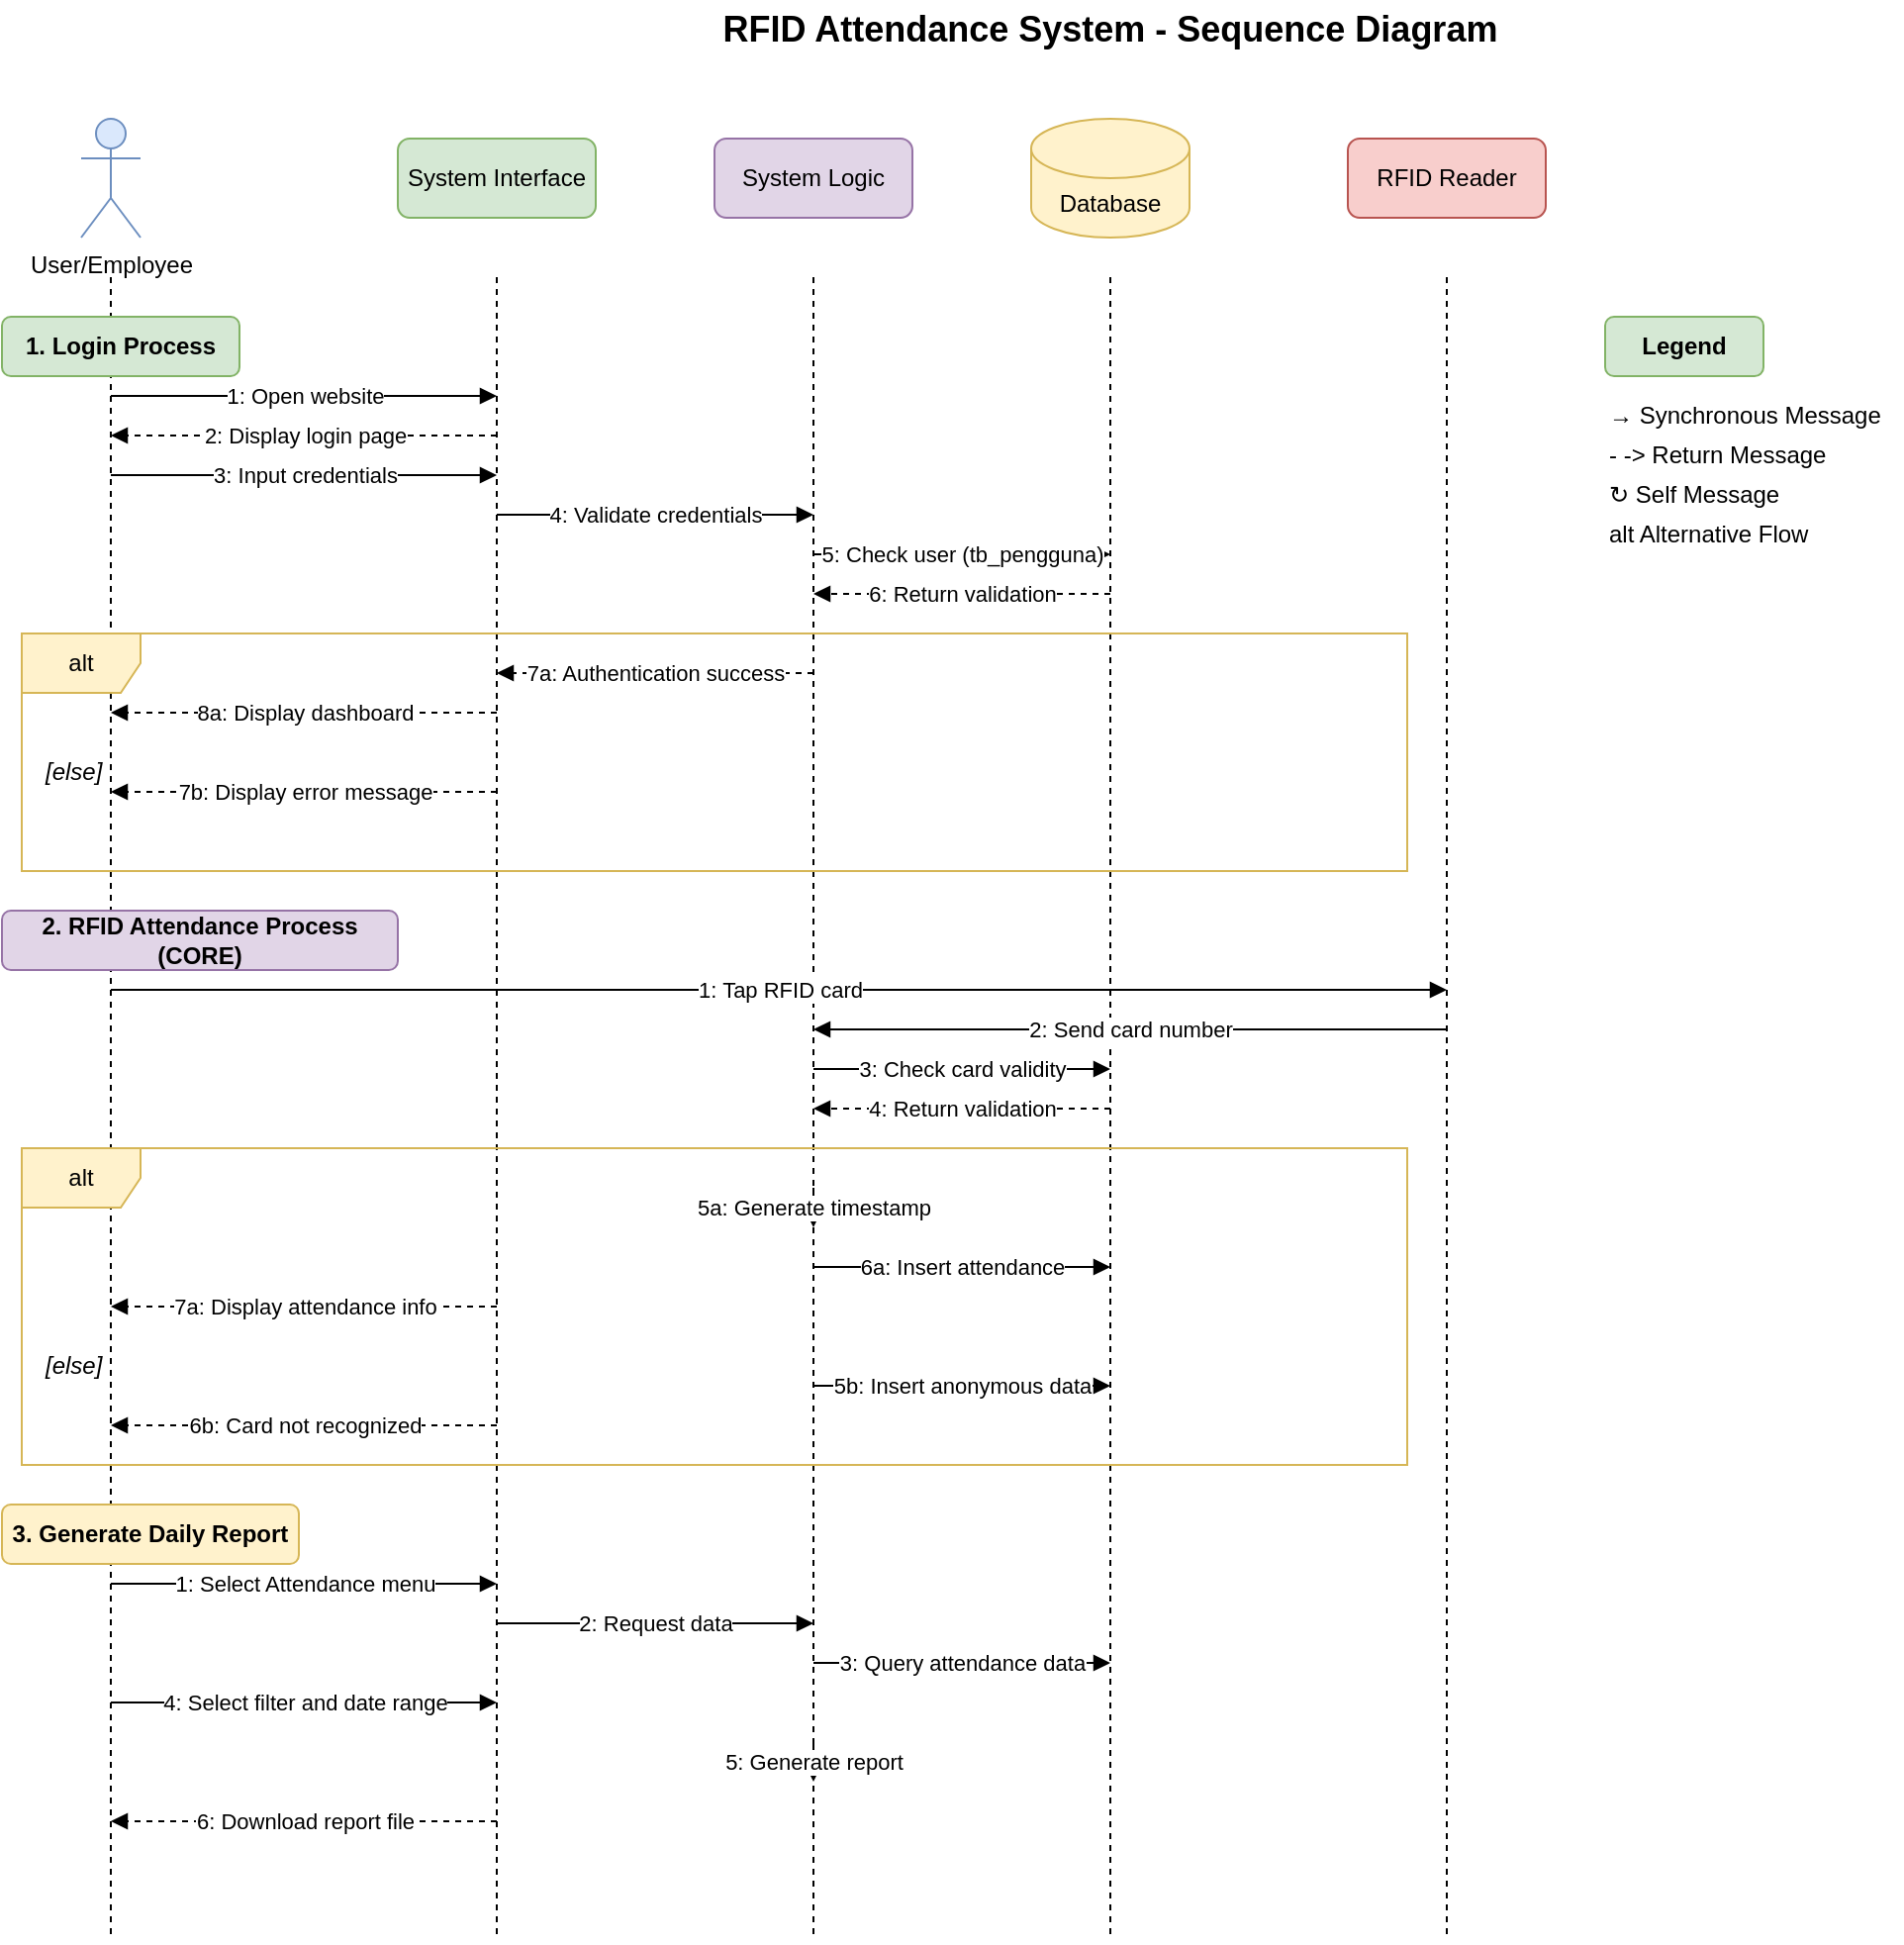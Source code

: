 <?xml version="1.0" encoding="UTF-8"?>
<mxfile version="24.0.0">
  <diagram name="RFID Attendance System" id="sequence-diagram-rfid">
    <mxGraphModel dx="1422" dy="794" grid="1" gridSize="10" guides="1" tooltips="1" connect="1" arrows="1" fold="1" page="1" pageScale="1" pageWidth="1169" pageHeight="827" math="0" shadow="0">
      <root>
        <mxCell id="0" />
        <mxCell id="1" parent="0" />
        
        <!-- Title -->
        <mxCell id="title" value="RFID Attendance System - Sequence Diagram" style="text;html=1;strokeColor=none;fillColor=none;align=center;verticalAlign=middle;whiteSpace=wrap;rounded=0;fontSize=18;fontStyle=1;" vertex="1" parent="1">
          <mxGeometry x="400" y="20" width="400" height="30" as="geometry" />
        </mxCell>
        
        <!-- Actors -->
        <mxCell id="actor1" value="User/Employee" style="shape=umlActor;verticalLabelPosition=bottom;verticalAlign=top;html=1;outlineConnect=0;fillColor=#dae8fc;strokeColor=#6c8ebf;" vertex="1" parent="1">
          <mxGeometry x="80" y="80" width="30" height="60" as="geometry" />
        </mxCell>
        
        <mxCell id="actor2" value="System Interface" style="rounded=1;whiteSpace=wrap;html=1;fillColor=#d5e8d4;strokeColor=#82b366;" vertex="1" parent="1">
          <mxGeometry x="240" y="90" width="100" height="40" as="geometry" />
        </mxCell>
        
        <mxCell id="actor3" value="System Logic" style="rounded=1;whiteSpace=wrap;html=1;fillColor=#e1d5e7;strokeColor=#9673a6;" vertex="1" parent="1">
          <mxGeometry x="400" y="90" width="100" height="40" as="geometry" />
        </mxCell>
        
        <mxCell id="actor4" value="Database" style="shape=cylinder3;whiteSpace=wrap;html=1;boundedLbl=1;backgroundOutline=1;size=15;fillColor=#fff2cc;strokeColor=#d6b656;" vertex="1" parent="1">
          <mxGeometry x="560" y="80" width="80" height="60" as="geometry" />
        </mxCell>
        
        <mxCell id="actor5" value="RFID Reader" style="rounded=1;whiteSpace=wrap;html=1;fillColor=#f8cecc;strokeColor=#b85450;" vertex="1" parent="1">
          <mxGeometry x="720" y="90" width="100" height="40" as="geometry" />
        </mxCell>
        
        <!-- Lifelines -->
        <mxCell id="lifeline1" value="" style="endArrow=none;dashed=1;html=1;rounded=0;" edge="1" parent="1">
          <mxGeometry width="50" height="50" relative="1" as="geometry">
            <mxPoint x="95" y="160" as="sourcePoint" />
            <mxPoint x="95" y="1000" as="targetPoint" />
          </mxGeometry>
        </mxCell>
        
        <mxCell id="lifeline2" value="" style="endArrow=none;dashed=1;html=1;rounded=0;" edge="1" parent="1">
          <mxGeometry width="50" height="50" relative="1" as="geometry">
            <mxPoint x="290" y="160" as="sourcePoint" />
            <mxPoint x="290" y="1000" as="targetPoint" />
          </mxGeometry>
        </mxCell>
        
        <mxCell id="lifeline3" value="" style="endArrow=none;dashed=1;html=1;rounded=0;" edge="1" parent="1">
          <mxGeometry width="50" height="50" relative="1" as="geometry">
            <mxPoint x="450" y="160" as="sourcePoint" />
            <mxPoint x="450" y="1000" as="targetPoint" />
          </mxGeometry>
        </mxCell>
        
        <mxCell id="lifeline4" value="" style="endArrow=none;dashed=1;html=1;rounded=0;" edge="1" parent="1">
          <mxGeometry width="50" height="50" relative="1" as="geometry">
            <mxPoint x="600" y="160" as="sourcePoint" />
            <mxPoint x="600" y="1000" as="targetPoint" />
          </mxGeometry>
        </mxCell>
        
        <mxCell id="lifeline5" value="" style="endArrow=none;dashed=1;html=1;rounded=0;" edge="1" parent="1">
          <mxGeometry width="50" height="50" relative="1" as="geometry">
            <mxPoint x="770" y="160" as="sourcePoint" />
            <mxPoint x="770" y="1000" as="targetPoint" />
          </mxGeometry>
        </mxCell>
        
        <!-- Process 1: Login -->
        <mxCell id="process1_title" value="1. Login Process" style="text;html=1;strokeColor=#82b366;fillColor=#d5e8d4;align=center;verticalAlign=middle;whiteSpace=wrap;rounded=1;fontStyle=1;" vertex="1" parent="1">
          <mxGeometry x="40" y="180" width="120" height="30" as="geometry" />
        </mxCell>
        
        <mxCell id="login1" value="1: Open website" style="endArrow=block;html=1;rounded=0;" edge="1" parent="1">
          <mxGeometry width="50" height="50" relative="1" as="geometry">
            <mxPoint x="95" y="220" as="sourcePoint" />
            <mxPoint x="290" y="220" as="targetPoint" />
          </mxGeometry>
        </mxCell>
        
        <mxCell id="login2" value="2: Display login page" style="endArrow=block;html=1;rounded=0;dashed=1;" edge="1" parent="1">
          <mxGeometry width="50" height="50" relative="1" as="geometry">
            <mxPoint x="290" y="240" as="sourcePoint" />
            <mxPoint x="95" y="240" as="targetPoint" />
          </mxGeometry>
        </mxCell>
        
        <mxCell id="login3" value="3: Input credentials" style="endArrow=block;html=1;rounded=0;" edge="1" parent="1">
          <mxGeometry width="50" height="50" relative="1" as="geometry">
            <mxPoint x="95" y="260" as="sourcePoint" />
            <mxPoint x="290" y="260" as="targetPoint" />
          </mxGeometry>
        </mxCell>
        
        <mxCell id="login4" value="4: Validate credentials" style="endArrow=block;html=1;rounded=0;" edge="1" parent="1">
          <mxGeometry width="50" height="50" relative="1" as="geometry">
            <mxPoint x="290" y="280" as="sourcePoint" />
            <mxPoint x="450" y="280" as="targetPoint" />
          </mxGeometry>
        </mxCell>
        
        <mxCell id="login5" value="5: Check user (tb_pengguna)" style="endArrow=block;html=1;rounded=0;" edge="1" parent="1">
          <mxGeometry width="50" height="50" relative="1" as="geometry">
            <mxPoint x="450" y="300" as="sourcePoint" />
            <mxPoint x="600" y="300" as="targetPoint" />
          </mxGeometry>
        </mxCell>
        
        <mxCell id="login6" value="6: Return validation" style="endArrow=block;html=1;rounded=0;dashed=1;" edge="1" parent="1">
          <mxGeometry width="50" height="50" relative="1" as="geometry">
            <mxPoint x="600" y="320" as="sourcePoint" />
            <mxPoint x="450" y="320" as="targetPoint" />
          </mxGeometry>
        </mxCell>
        
        <!-- Alt frame for login -->
        <mxCell id="alt_login" value="alt" style="shape=umlFrame;whiteSpace=wrap;html=1;pointerEvents=0;fillColor=#fff2cc;strokeColor=#d6b656;" vertex="1" parent="1">
          <mxGeometry x="50" y="340" width="700" height="120" as="geometry" />
        </mxCell>
        
        <mxCell id="login7a" value="7a: Authentication success" style="endArrow=block;html=1;rounded=0;dashed=1;" edge="1" parent="1">
          <mxGeometry width="50" height="50" relative="1" as="geometry">
            <mxPoint x="450" y="360" as="sourcePoint" />
            <mxPoint x="290" y="360" as="targetPoint" />
          </mxGeometry>
        </mxCell>
        
        <mxCell id="login8a" value="8a: Display dashboard" style="endArrow=block;html=1;rounded=0;dashed=1;" edge="1" parent="1">
          <mxGeometry width="50" height="50" relative="1" as="geometry">
            <mxPoint x="290" y="380" as="sourcePoint" />
            <mxPoint x="95" y="380" as="targetPoint" />
          </mxGeometry>
        </mxCell>
        
        <mxCell id="login_else" value="[else]" style="text;html=1;strokeColor=none;fillColor=none;align=left;verticalAlign=middle;whiteSpace=wrap;rounded=0;fontStyle=2;" vertex="1" parent="1">
          <mxGeometry x="60" y="400" width="40" height="20" as="geometry" />
        </mxCell>
        
        <mxCell id="login7b" value="7b: Display error message" style="endArrow=block;html=1;rounded=0;dashed=1;" edge="1" parent="1">
          <mxGeometry width="50" height="50" relative="1" as="geometry">
            <mxPoint x="290" y="420" as="sourcePoint" />
            <mxPoint x="95" y="420" as="targetPoint" />
          </mxGeometry>
        </mxCell>
        
        <!-- Process 2: RFID Attendance (Core) -->
        <mxCell id="process2_title" value="2. RFID Attendance Process (CORE)" style="text;html=1;strokeColor=#9673a6;fillColor=#e1d5e7;align=center;verticalAlign=middle;whiteSpace=wrap;rounded=1;fontStyle=1;" vertex="1" parent="1">
          <mxGeometry x="40" y="480" width="200" height="30" as="geometry" />
        </mxCell>
        
        <mxCell id="rfid1" value="1: Tap RFID card" style="endArrow=block;html=1;rounded=0;" edge="1" parent="1">
          <mxGeometry width="50" height="50" relative="1" as="geometry">
            <mxPoint x="95" y="520" as="sourcePoint" />
            <mxPoint x="770" y="520" as="targetPoint" />
          </mxGeometry>
        </mxCell>
        
        <mxCell id="rfid2" value="2: Send card number" style="endArrow=block;html=1;rounded=0;" edge="1" parent="1">
          <mxGeometry width="50" height="50" relative="1" as="geometry">
            <mxPoint x="770" y="540" as="sourcePoint" />
            <mxPoint x="450" y="540" as="targetPoint" />
          </mxGeometry>
        </mxCell>
        
        <mxCell id="rfid3" value="3: Check card validity" style="endArrow=block;html=1;rounded=0;" edge="1" parent="1">
          <mxGeometry width="50" height="50" relative="1" as="geometry">
            <mxPoint x="450" y="560" as="sourcePoint" />
            <mxPoint x="600" y="560" as="targetPoint" />
          </mxGeometry>
        </mxCell>
        
        <mxCell id="rfid4" value="4: Return validation" style="endArrow=block;html=1;rounded=0;dashed=1;" edge="1" parent="1">
          <mxGeometry width="50" height="50" relative="1" as="geometry">
            <mxPoint x="600" y="580" as="sourcePoint" />
            <mxPoint x="450" y="580" as="targetPoint" />
          </mxGeometry>
        </mxCell>
        
        <!-- Alt frame for RFID -->
        <mxCell id="alt_rfid" value="alt" style="shape=umlFrame;whiteSpace=wrap;html=1;pointerEvents=0;fillColor=#fff2cc;strokeColor=#d6b656;" vertex="1" parent="1">
          <mxGeometry x="50" y="600" width="700" height="160" as="geometry" />
        </mxCell>
        
        <mxCell id="rfid5a" value="5a: Generate timestamp" style="endArrow=block;html=1;rounded=0;curved=1;" edge="1" parent="1">
          <mxGeometry width="50" height="50" relative="1" as="geometry">
            <mxPoint x="450" y="620" as="sourcePoint" />
            <mxPoint x="450" y="640" as="targetPoint" />
          </mxGeometry>
        </mxCell>
        
        <mxCell id="rfid6a" value="6a: Insert attendance" style="endArrow=block;html=1;rounded=0;" edge="1" parent="1">
          <mxGeometry width="50" height="50" relative="1" as="geometry">
            <mxPoint x="450" y="660" as="sourcePoint" />
            <mxPoint x="600" y="660" as="targetPoint" />
          </mxGeometry>
        </mxCell>
        
        <mxCell id="rfid7a" value="7a: Display attendance info" style="endArrow=block;html=1;rounded=0;dashed=1;" edge="1" parent="1">
          <mxGeometry width="50" height="50" relative="1" as="geometry">
            <mxPoint x="290" y="680" as="sourcePoint" />
            <mxPoint x="95" y="680" as="targetPoint" />
          </mxGeometry>
        </mxCell>
        
        <mxCell id="rfid_else" value="[else]" style="text;html=1;strokeColor=none;fillColor=none;align=left;verticalAlign=middle;whiteSpace=wrap;rounded=0;fontStyle=2;" vertex="1" parent="1">
          <mxGeometry x="60" y="700" width="40" height="20" as="geometry" />
        </mxCell>
        
        <mxCell id="rfid5b" value="5b: Insert anonymous data" style="endArrow=block;html=1;rounded=0;" edge="1" parent="1">
          <mxGeometry width="50" height="50" relative="1" as="geometry">
            <mxPoint x="450" y="720" as="sourcePoint" />
            <mxPoint x="600" y="720" as="targetPoint" />
          </mxGeometry>
        </mxCell>
        
        <mxCell id="rfid6b" value="6b: Card not recognized" style="endArrow=block;html=1;rounded=0;dashed=1;" edge="1" parent="1">
          <mxGeometry width="50" height="50" relative="1" as="geometry">
            <mxPoint x="290" y="740" as="sourcePoint" />
            <mxPoint x="95" y="740" as="targetPoint" />
          </mxGeometry>
        </mxCell>
        
        <!-- Process 3: Generate Report -->
        <mxCell id="process3_title" value="3. Generate Daily Report" style="text;html=1;strokeColor=#d6b656;fillColor=#fff2cc;align=center;verticalAlign=middle;whiteSpace=wrap;rounded=1;fontStyle=1;" vertex="1" parent="1">
          <mxGeometry x="40" y="780" width="150" height="30" as="geometry" />
        </mxCell>
        
        <mxCell id="report1" value="1: Select Attendance menu" style="endArrow=block;html=1;rounded=0;" edge="1" parent="1">
          <mxGeometry width="50" height="50" relative="1" as="geometry">
            <mxPoint x="95" y="820" as="sourcePoint" />
            <mxPoint x="290" y="820" as="targetPoint" />
          </mxGeometry>
        </mxCell>
        
        <mxCell id="report2" value="2: Request data" style="endArrow=block;html=1;rounded=0;" edge="1" parent="1">
          <mxGeometry width="50" height="50" relative="1" as="geometry">
            <mxPoint x="290" y="840" as="sourcePoint" />
            <mxPoint x="450" y="840" as="targetPoint" />
          </mxGeometry>
        </mxCell>
        
        <mxCell id="report3" value="3: Query attendance data" style="endArrow=block;html=1;rounded=0;" edge="1" parent="1">
          <mxGeometry width="50" height="50" relative="1" as="geometry">
            <mxPoint x="450" y="860" as="sourcePoint" />
            <mxPoint x="600" y="860" as="targetPoint" />
          </mxGeometry>
        </mxCell>
        
        <mxCell id="report4" value="4: Select filter and date range" style="endArrow=block;html=1;rounded=0;" edge="1" parent="1">
          <mxGeometry width="50" height="50" relative="1" as="geometry">
            <mxPoint x="95" y="880" as="sourcePoint" />
            <mxPoint x="290" y="880" as="targetPoint" />
          </mxGeometry>
        </mxCell>
        
        <mxCell id="report5" value="5: Generate report" style="endArrow=block;html=1;rounded=0;curved=1;" edge="1" parent="1">
          <mxGeometry width="50" height="50" relative="1" as="geometry">
            <mxPoint x="450" y="900" as="sourcePoint" />
            <mxPoint x="450" y="920" as="targetPoint" />
          </mxGeometry>
        </mxCell>
        
        <mxCell id="report6" value="6: Download report file" style="endArrow=block;html=1;rounded=0;dashed=1;" edge="1" parent="1">
          <mxGeometry width="50" height="50" relative="1" as="geometry">
            <mxPoint x="290" y="940" as="sourcePoint" />
            <mxPoint x="95" y="940" as="targetPoint" />
          </mxGeometry>
        </mxCell>
        
        <!-- Legend -->
        <mxCell id="legend" value="Legend" style="text;html=1;strokeColor=#82b366;fillColor=#d5e8d4;align=center;verticalAlign=middle;whiteSpace=wrap;rounded=1;fontStyle=1;" vertex="1" parent="1">
          <mxGeometry x="850" y="180" width="80" height="30" as="geometry" />
        </mxCell>
        
        <mxCell id="legend_sync" value="→ Synchronous Message" style="text;html=1;strokeColor=none;fillColor=none;align=left;verticalAlign=middle;whiteSpace=wrap;rounded=0;" vertex="1" parent="1">
          <mxGeometry x="850" y="220" width="150" height="20" as="geometry" />
        </mxCell>
        
        <mxCell id="legend_async" value="- -> Return Message" style="text;html=1;strokeColor=none;fillColor=none;align=left;verticalAlign=middle;whiteSpace=wrap;rounded=0;" vertex="1" parent="1">
          <mxGeometry x="850" y="240" width="150" height="20" as="geometry" />
        </mxCell>
        
        <mxCell id="legend_self" value="↻ Self Message" style="text;html=1;strokeColor=none;fillColor=none;align=left;verticalAlign=middle;whiteSpace=wrap;rounded=0;" vertex="1" parent="1">
          <mxGeometry x="850" y="260" width="150" height="20" as="geometry" />
        </mxCell>
        
        <mxCell id="legend_alt" value="alt Alternative Flow" style="text;html=1;strokeColor=none;fillColor=none;align=left;verticalAlign=middle;whiteSpace=wrap;rounded=0;" vertex="1" parent="1">
          <mxGeometry x="850" y="280" width="150" height="20" as="geometry" />
        </mxCell>
        
      </root>
    </mxGraphModel>
  </diagram>
</mxfile>
